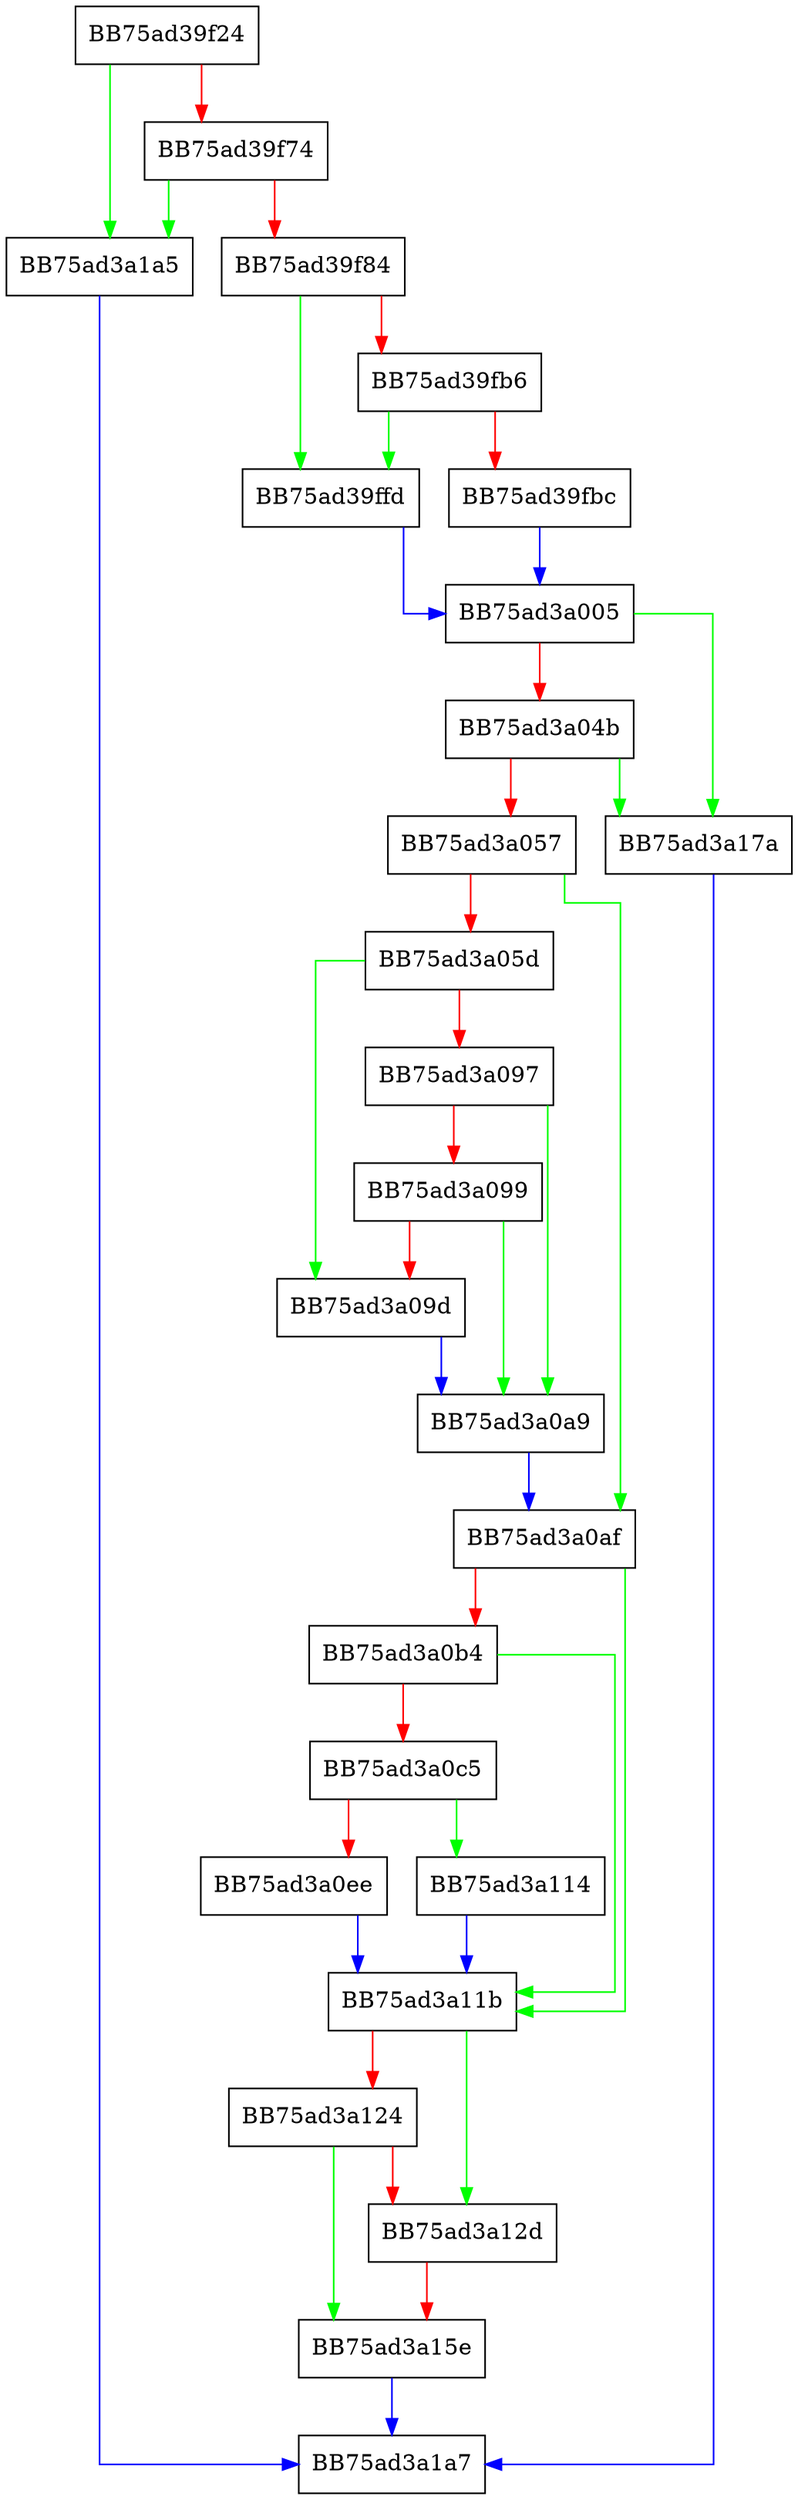 digraph ConfigMonFilePath {
  node [shape="box"];
  graph [splines=ortho];
  BB75ad39f24 -> BB75ad3a1a5 [color="green"];
  BB75ad39f24 -> BB75ad39f74 [color="red"];
  BB75ad39f74 -> BB75ad3a1a5 [color="green"];
  BB75ad39f74 -> BB75ad39f84 [color="red"];
  BB75ad39f84 -> BB75ad39ffd [color="green"];
  BB75ad39f84 -> BB75ad39fb6 [color="red"];
  BB75ad39fb6 -> BB75ad39ffd [color="green"];
  BB75ad39fb6 -> BB75ad39fbc [color="red"];
  BB75ad39fbc -> BB75ad3a005 [color="blue"];
  BB75ad39ffd -> BB75ad3a005 [color="blue"];
  BB75ad3a005 -> BB75ad3a17a [color="green"];
  BB75ad3a005 -> BB75ad3a04b [color="red"];
  BB75ad3a04b -> BB75ad3a17a [color="green"];
  BB75ad3a04b -> BB75ad3a057 [color="red"];
  BB75ad3a057 -> BB75ad3a0af [color="green"];
  BB75ad3a057 -> BB75ad3a05d [color="red"];
  BB75ad3a05d -> BB75ad3a09d [color="green"];
  BB75ad3a05d -> BB75ad3a097 [color="red"];
  BB75ad3a097 -> BB75ad3a0a9 [color="green"];
  BB75ad3a097 -> BB75ad3a099 [color="red"];
  BB75ad3a099 -> BB75ad3a0a9 [color="green"];
  BB75ad3a099 -> BB75ad3a09d [color="red"];
  BB75ad3a09d -> BB75ad3a0a9 [color="blue"];
  BB75ad3a0a9 -> BB75ad3a0af [color="blue"];
  BB75ad3a0af -> BB75ad3a11b [color="green"];
  BB75ad3a0af -> BB75ad3a0b4 [color="red"];
  BB75ad3a0b4 -> BB75ad3a11b [color="green"];
  BB75ad3a0b4 -> BB75ad3a0c5 [color="red"];
  BB75ad3a0c5 -> BB75ad3a114 [color="green"];
  BB75ad3a0c5 -> BB75ad3a0ee [color="red"];
  BB75ad3a0ee -> BB75ad3a11b [color="blue"];
  BB75ad3a114 -> BB75ad3a11b [color="blue"];
  BB75ad3a11b -> BB75ad3a12d [color="green"];
  BB75ad3a11b -> BB75ad3a124 [color="red"];
  BB75ad3a124 -> BB75ad3a15e [color="green"];
  BB75ad3a124 -> BB75ad3a12d [color="red"];
  BB75ad3a12d -> BB75ad3a15e [color="red"];
  BB75ad3a15e -> BB75ad3a1a7 [color="blue"];
  BB75ad3a17a -> BB75ad3a1a7 [color="blue"];
  BB75ad3a1a5 -> BB75ad3a1a7 [color="blue"];
}